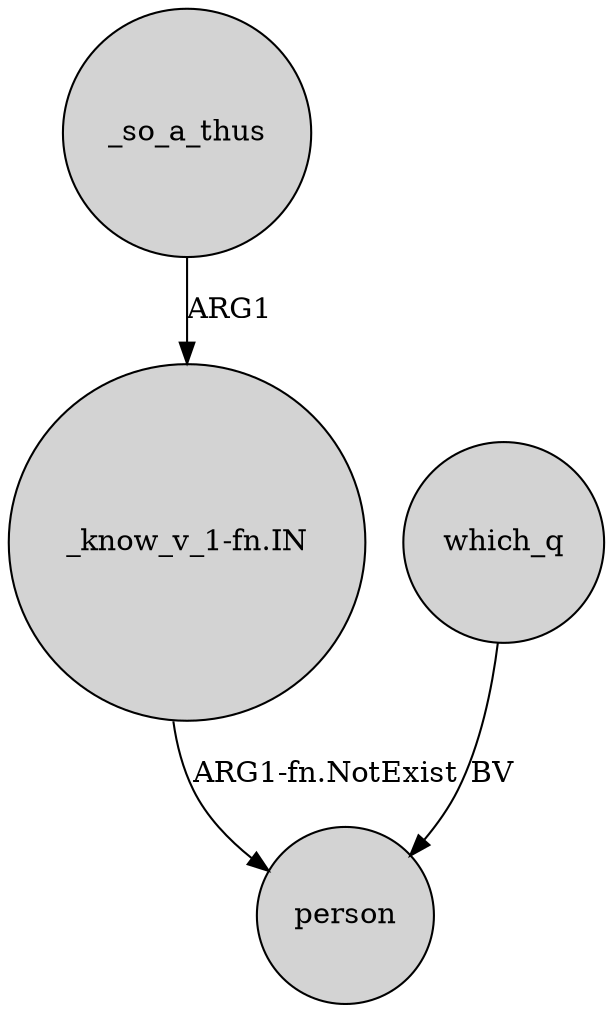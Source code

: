 digraph {
	node [shape=circle style=filled]
	_so_a_thus -> "_know_v_1-fn.IN" [label=ARG1]
	"_know_v_1-fn.IN" -> person [label="ARG1-fn.NotExist"]
	which_q -> person [label=BV]
}
